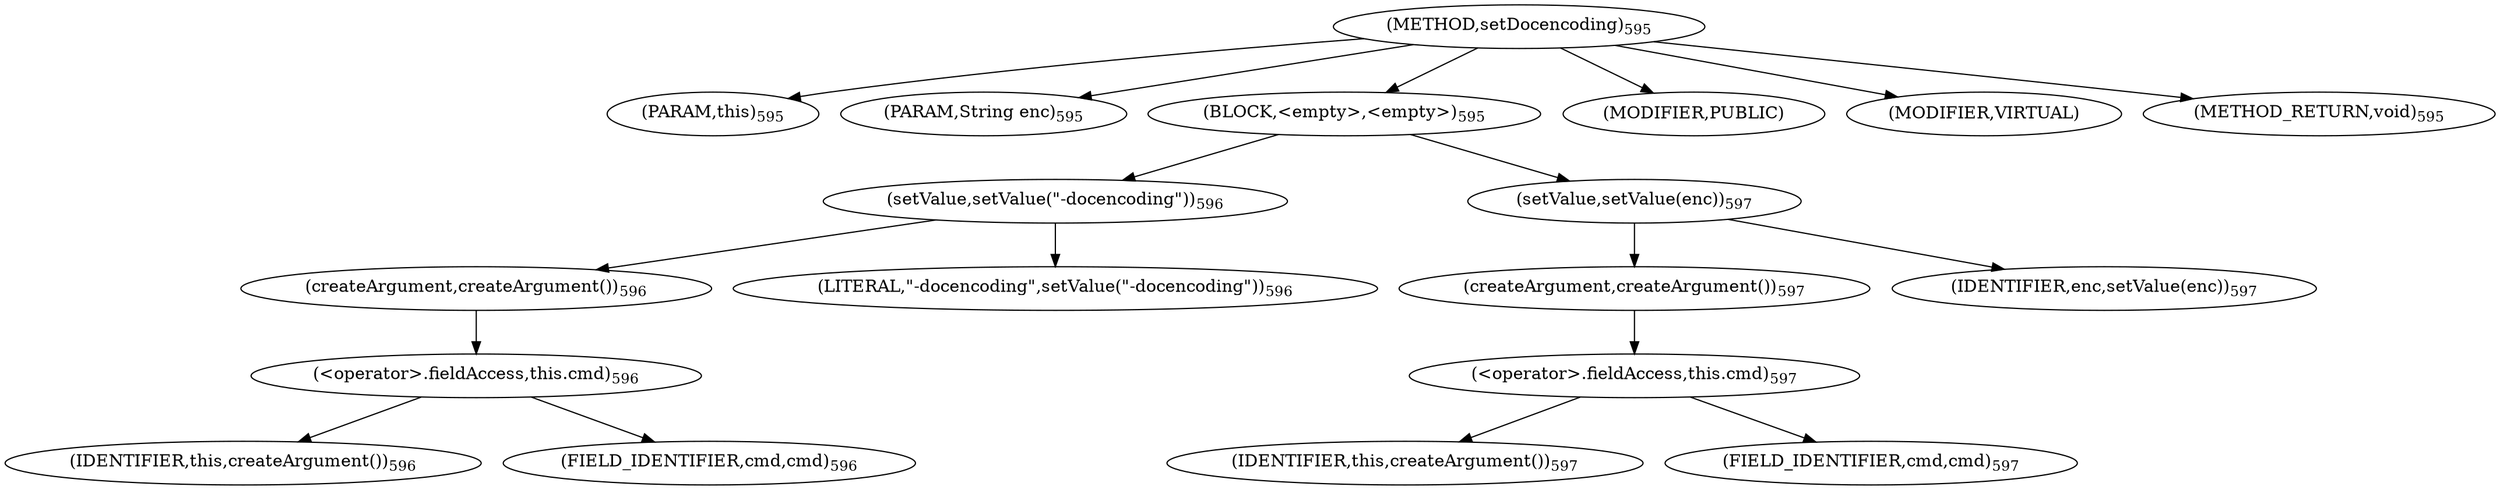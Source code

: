 digraph "setDocencoding" {  
"1949" [label = <(METHOD,setDocencoding)<SUB>595</SUB>> ]
"1950" [label = <(PARAM,this)<SUB>595</SUB>> ]
"1951" [label = <(PARAM,String enc)<SUB>595</SUB>> ]
"1952" [label = <(BLOCK,&lt;empty&gt;,&lt;empty&gt;)<SUB>595</SUB>> ]
"1953" [label = <(setValue,setValue(&quot;-docencoding&quot;))<SUB>596</SUB>> ]
"1954" [label = <(createArgument,createArgument())<SUB>596</SUB>> ]
"1955" [label = <(&lt;operator&gt;.fieldAccess,this.cmd)<SUB>596</SUB>> ]
"1956" [label = <(IDENTIFIER,this,createArgument())<SUB>596</SUB>> ]
"1957" [label = <(FIELD_IDENTIFIER,cmd,cmd)<SUB>596</SUB>> ]
"1958" [label = <(LITERAL,&quot;-docencoding&quot;,setValue(&quot;-docencoding&quot;))<SUB>596</SUB>> ]
"1959" [label = <(setValue,setValue(enc))<SUB>597</SUB>> ]
"1960" [label = <(createArgument,createArgument())<SUB>597</SUB>> ]
"1961" [label = <(&lt;operator&gt;.fieldAccess,this.cmd)<SUB>597</SUB>> ]
"1962" [label = <(IDENTIFIER,this,createArgument())<SUB>597</SUB>> ]
"1963" [label = <(FIELD_IDENTIFIER,cmd,cmd)<SUB>597</SUB>> ]
"1964" [label = <(IDENTIFIER,enc,setValue(enc))<SUB>597</SUB>> ]
"1965" [label = <(MODIFIER,PUBLIC)> ]
"1966" [label = <(MODIFIER,VIRTUAL)> ]
"1967" [label = <(METHOD_RETURN,void)<SUB>595</SUB>> ]
  "1949" -> "1950" 
  "1949" -> "1951" 
  "1949" -> "1952" 
  "1949" -> "1965" 
  "1949" -> "1966" 
  "1949" -> "1967" 
  "1952" -> "1953" 
  "1952" -> "1959" 
  "1953" -> "1954" 
  "1953" -> "1958" 
  "1954" -> "1955" 
  "1955" -> "1956" 
  "1955" -> "1957" 
  "1959" -> "1960" 
  "1959" -> "1964" 
  "1960" -> "1961" 
  "1961" -> "1962" 
  "1961" -> "1963" 
}
